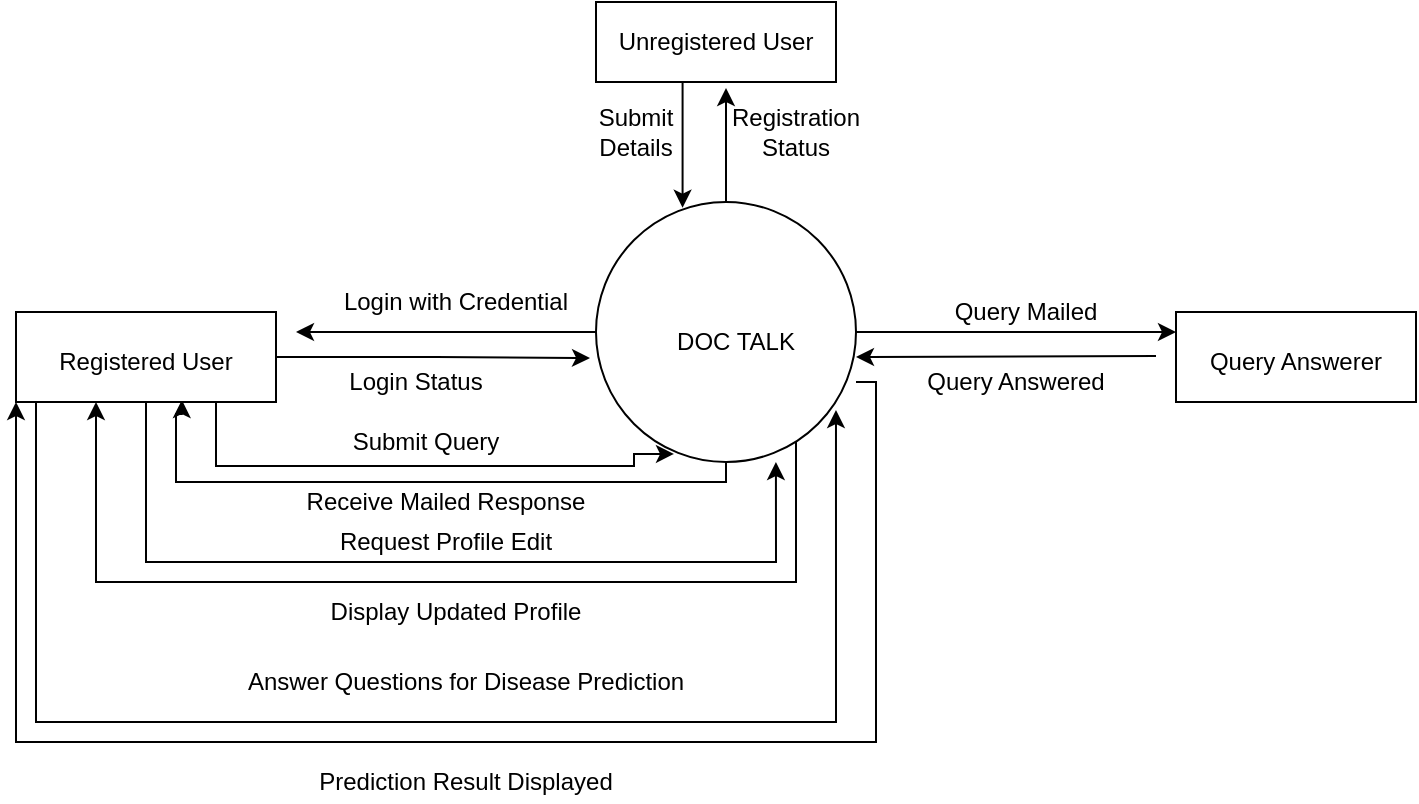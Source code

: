 <mxfile version="10.7.4" type="github"><diagram id="3E5WTT_LFdMqTn8BN3vL" name="Page-1"><mxGraphModel dx="840" dy="473" grid="1" gridSize="10" guides="1" tooltips="1" connect="1" arrows="1" fold="1" page="1" pageScale="1" pageWidth="827" pageHeight="1169" math="0" shadow="0"><root><mxCell id="0"/><mxCell id="1" parent="0"/><mxCell id="46yFFvkD0jvrnDgLGoEN-15" style="edgeStyle=orthogonalEdgeStyle;rounded=0;orthogonalLoop=1;jettySize=auto;html=1;" edge="1" parent="1" source="46yFFvkD0jvrnDgLGoEN-1"><mxGeometry relative="1" as="geometry"><mxPoint x="395" y="93" as="targetPoint"/></mxGeometry></mxCell><mxCell id="46yFFvkD0jvrnDgLGoEN-17" style="edgeStyle=orthogonalEdgeStyle;rounded=0;orthogonalLoop=1;jettySize=auto;html=1;" edge="1" parent="1" source="46yFFvkD0jvrnDgLGoEN-1"><mxGeometry relative="1" as="geometry"><mxPoint x="620" y="215" as="targetPoint"/></mxGeometry></mxCell><mxCell id="46yFFvkD0jvrnDgLGoEN-22" style="edgeStyle=orthogonalEdgeStyle;rounded=0;orthogonalLoop=1;jettySize=auto;html=1;" edge="1" parent="1" source="46yFFvkD0jvrnDgLGoEN-1"><mxGeometry relative="1" as="geometry"><mxPoint x="180" y="215" as="targetPoint"/></mxGeometry></mxCell><mxCell id="46yFFvkD0jvrnDgLGoEN-24" style="edgeStyle=orthogonalEdgeStyle;rounded=0;orthogonalLoop=1;jettySize=auto;html=1;entryX=0.638;entryY=0.978;entryDx=0;entryDy=0;entryPerimeter=0;" edge="1" parent="1" source="46yFFvkD0jvrnDgLGoEN-1" target="46yFFvkD0jvrnDgLGoEN-19"><mxGeometry relative="1" as="geometry"><mxPoint x="360" y="330" as="targetPoint"/><Array as="points"><mxPoint x="395" y="290"/><mxPoint x="120" y="290"/><mxPoint x="120" y="256"/><mxPoint x="123" y="256"/></Array></mxGeometry></mxCell><mxCell id="46yFFvkD0jvrnDgLGoEN-26" style="edgeStyle=orthogonalEdgeStyle;rounded=0;orthogonalLoop=1;jettySize=auto;html=1;" edge="1" parent="1" source="46yFFvkD0jvrnDgLGoEN-1"><mxGeometry relative="1" as="geometry"><mxPoint x="80" y="250" as="targetPoint"/><Array as="points"><mxPoint x="430" y="340"/><mxPoint x="80" y="340"/></Array></mxGeometry></mxCell><mxCell id="46yFFvkD0jvrnDgLGoEN-1" value="" style="ellipse;whiteSpace=wrap;html=1;aspect=fixed;" vertex="1" parent="1"><mxGeometry x="330" y="150" width="130" height="130" as="geometry"/></mxCell><mxCell id="46yFFvkD0jvrnDgLGoEN-47" style="edgeStyle=orthogonalEdgeStyle;rounded=0;orthogonalLoop=1;jettySize=auto;html=1;entryX=0;entryY=1;entryDx=0;entryDy=0;entryPerimeter=0;" edge="1" parent="1" target="46yFFvkD0jvrnDgLGoEN-19"><mxGeometry relative="1" as="geometry"><mxPoint x="460" y="240" as="sourcePoint"/><Array as="points"><mxPoint x="470" y="240"/><mxPoint x="470" y="420"/><mxPoint x="40" y="420"/></Array></mxGeometry></mxCell><mxCell id="46yFFvkD0jvrnDgLGoEN-3" value="DOC TALK" style="text;html=1;strokeColor=none;fillColor=none;align=center;verticalAlign=middle;whiteSpace=wrap;rounded=0;" vertex="1" parent="1"><mxGeometry x="360" y="200" width="80" height="40" as="geometry"/></mxCell><mxCell id="46yFFvkD0jvrnDgLGoEN-6" style="edgeStyle=orthogonalEdgeStyle;rounded=0;orthogonalLoop=1;jettySize=auto;html=1;entryX=0.333;entryY=0.022;entryDx=0;entryDy=0;entryPerimeter=0;" edge="1" parent="1" source="46yFFvkD0jvrnDgLGoEN-4" target="46yFFvkD0jvrnDgLGoEN-1"><mxGeometry relative="1" as="geometry"><Array as="points"><mxPoint x="370" y="90"/><mxPoint x="370" y="90"/></Array></mxGeometry></mxCell><mxCell id="46yFFvkD0jvrnDgLGoEN-4" value="" style="rounded=0;whiteSpace=wrap;html=1;" vertex="1" parent="1"><mxGeometry x="330" y="50" width="120" height="40" as="geometry"/></mxCell><mxCell id="46yFFvkD0jvrnDgLGoEN-18" style="edgeStyle=orthogonalEdgeStyle;rounded=0;orthogonalLoop=1;jettySize=auto;html=1;entryX=1;entryY=0.596;entryDx=0;entryDy=0;entryPerimeter=0;" edge="1" parent="1" target="46yFFvkD0jvrnDgLGoEN-1"><mxGeometry relative="1" as="geometry"><mxPoint x="610" y="227" as="sourcePoint"/></mxGeometry></mxCell><mxCell id="46yFFvkD0jvrnDgLGoEN-8" value="" style="rounded=0;whiteSpace=wrap;html=1;" vertex="1" parent="1"><mxGeometry x="620" y="205" width="120" height="45" as="geometry"/></mxCell><mxCell id="46yFFvkD0jvrnDgLGoEN-21" style="edgeStyle=orthogonalEdgeStyle;rounded=0;orthogonalLoop=1;jettySize=auto;html=1;entryX=-0.023;entryY=0.6;entryDx=0;entryDy=0;entryPerimeter=0;" edge="1" parent="1" source="46yFFvkD0jvrnDgLGoEN-19" target="46yFFvkD0jvrnDgLGoEN-1"><mxGeometry relative="1" as="geometry"/></mxCell><mxCell id="46yFFvkD0jvrnDgLGoEN-23" style="edgeStyle=orthogonalEdgeStyle;rounded=0;orthogonalLoop=1;jettySize=auto;html=1;entryX=0.3;entryY=0.969;entryDx=0;entryDy=0;entryPerimeter=0;" edge="1" parent="1" source="46yFFvkD0jvrnDgLGoEN-19" target="46yFFvkD0jvrnDgLGoEN-1"><mxGeometry relative="1" as="geometry"><mxPoint x="105" y="320" as="targetPoint"/><Array as="points"><mxPoint x="140" y="282"/><mxPoint x="349" y="282"/><mxPoint x="349" y="276"/></Array></mxGeometry></mxCell><mxCell id="46yFFvkD0jvrnDgLGoEN-25" style="edgeStyle=orthogonalEdgeStyle;rounded=0;orthogonalLoop=1;jettySize=auto;html=1;entryX=0.692;entryY=1;entryDx=0;entryDy=0;entryPerimeter=0;" edge="1" parent="1" source="46yFFvkD0jvrnDgLGoEN-19" target="46yFFvkD0jvrnDgLGoEN-1"><mxGeometry relative="1" as="geometry"><Array as="points"><mxPoint x="105" y="330"/><mxPoint x="420" y="330"/></Array></mxGeometry></mxCell><mxCell id="46yFFvkD0jvrnDgLGoEN-29" style="edgeStyle=orthogonalEdgeStyle;rounded=0;orthogonalLoop=1;jettySize=auto;html=1;entryX=0.923;entryY=0.8;entryDx=0;entryDy=0;entryPerimeter=0;" edge="1" parent="1" source="46yFFvkD0jvrnDgLGoEN-19" target="46yFFvkD0jvrnDgLGoEN-1"><mxGeometry relative="1" as="geometry"><Array as="points"><mxPoint x="50" y="410"/><mxPoint x="450" y="410"/></Array></mxGeometry></mxCell><mxCell id="46yFFvkD0jvrnDgLGoEN-19" value="" style="rounded=0;whiteSpace=wrap;html=1;" vertex="1" parent="1"><mxGeometry x="40" y="205" width="130" height="45" as="geometry"/></mxCell><mxCell id="46yFFvkD0jvrnDgLGoEN-30" value="Unregistered User" style="text;html=1;strokeColor=none;fillColor=none;align=center;verticalAlign=middle;whiteSpace=wrap;rounded=0;" vertex="1" parent="1"><mxGeometry x="330" y="60" width="120" height="20" as="geometry"/></mxCell><mxCell id="46yFFvkD0jvrnDgLGoEN-32" value="Registered User" style="text;html=1;strokeColor=none;fillColor=none;align=center;verticalAlign=middle;whiteSpace=wrap;rounded=0;" vertex="1" parent="1"><mxGeometry x="40" y="220" width="130" height="20" as="geometry"/></mxCell><mxCell id="46yFFvkD0jvrnDgLGoEN-33" value="Query Answerer" style="text;html=1;strokeColor=none;fillColor=none;align=center;verticalAlign=middle;whiteSpace=wrap;rounded=0;" vertex="1" parent="1"><mxGeometry x="620" y="220" width="120" height="20" as="geometry"/></mxCell><mxCell id="46yFFvkD0jvrnDgLGoEN-34" value="Submit Details" style="text;html=1;strokeColor=none;fillColor=none;align=center;verticalAlign=middle;whiteSpace=wrap;rounded=0;" vertex="1" parent="1"><mxGeometry x="330" y="105" width="40" height="20" as="geometry"/></mxCell><mxCell id="46yFFvkD0jvrnDgLGoEN-35" value="Registration Status" style="text;html=1;strokeColor=none;fillColor=none;align=center;verticalAlign=middle;whiteSpace=wrap;rounded=0;" vertex="1" parent="1"><mxGeometry x="410" y="105" width="40" height="20" as="geometry"/></mxCell><mxCell id="46yFFvkD0jvrnDgLGoEN-36" value="Login with Credential" style="text;html=1;strokeColor=none;fillColor=none;align=center;verticalAlign=middle;whiteSpace=wrap;rounded=0;" vertex="1" parent="1"><mxGeometry x="200" y="190" width="120" height="20" as="geometry"/></mxCell><mxCell id="46yFFvkD0jvrnDgLGoEN-37" value="Login Status" style="text;html=1;strokeColor=none;fillColor=none;align=center;verticalAlign=middle;whiteSpace=wrap;rounded=0;" vertex="1" parent="1"><mxGeometry x="205" y="230" width="70" height="20" as="geometry"/></mxCell><mxCell id="46yFFvkD0jvrnDgLGoEN-38" value="Submit Query" style="text;html=1;strokeColor=none;fillColor=none;align=center;verticalAlign=middle;whiteSpace=wrap;rounded=0;" vertex="1" parent="1"><mxGeometry x="200" y="260" width="90" height="20" as="geometry"/></mxCell><mxCell id="46yFFvkD0jvrnDgLGoEN-41" value="Receive Mailed Response" style="text;html=1;strokeColor=none;fillColor=none;align=center;verticalAlign=middle;whiteSpace=wrap;rounded=0;" vertex="1" parent="1"><mxGeometry x="180" y="290" width="150" height="20" as="geometry"/></mxCell><mxCell id="46yFFvkD0jvrnDgLGoEN-42" value="Request Profile Edit" style="text;html=1;strokeColor=none;fillColor=none;align=center;verticalAlign=middle;whiteSpace=wrap;rounded=0;" vertex="1" parent="1"><mxGeometry x="195" y="310" width="120" height="20" as="geometry"/></mxCell><mxCell id="46yFFvkD0jvrnDgLGoEN-43" value="Display Updated Profile" style="text;html=1;strokeColor=none;fillColor=none;align=center;verticalAlign=middle;whiteSpace=wrap;rounded=0;" vertex="1" parent="1"><mxGeometry x="195" y="345" width="130" height="20" as="geometry"/></mxCell><mxCell id="46yFFvkD0jvrnDgLGoEN-48" value="Prediction Result Displayed" style="text;html=1;strokeColor=none;fillColor=none;align=center;verticalAlign=middle;whiteSpace=wrap;rounded=0;" vertex="1" parent="1"><mxGeometry x="180" y="430" width="170" height="20" as="geometry"/></mxCell><mxCell id="46yFFvkD0jvrnDgLGoEN-49" value="Query Mailed" style="text;html=1;strokeColor=none;fillColor=none;align=center;verticalAlign=middle;whiteSpace=wrap;rounded=0;" vertex="1" parent="1"><mxGeometry x="500" y="195" width="90" height="20" as="geometry"/></mxCell><mxCell id="46yFFvkD0jvrnDgLGoEN-50" value="Query Answered" style="text;html=1;strokeColor=none;fillColor=none;align=center;verticalAlign=middle;whiteSpace=wrap;rounded=0;" vertex="1" parent="1"><mxGeometry x="490" y="230" width="100" height="20" as="geometry"/></mxCell><mxCell id="46yFFvkD0jvrnDgLGoEN-55" value="Answer Questions for Disease Prediction" style="text;html=1;strokeColor=none;fillColor=none;align=center;verticalAlign=middle;whiteSpace=wrap;rounded=0;" vertex="1" parent="1"><mxGeometry x="150" y="380" width="230" height="20" as="geometry"/></mxCell></root></mxGraphModel></diagram></mxfile>